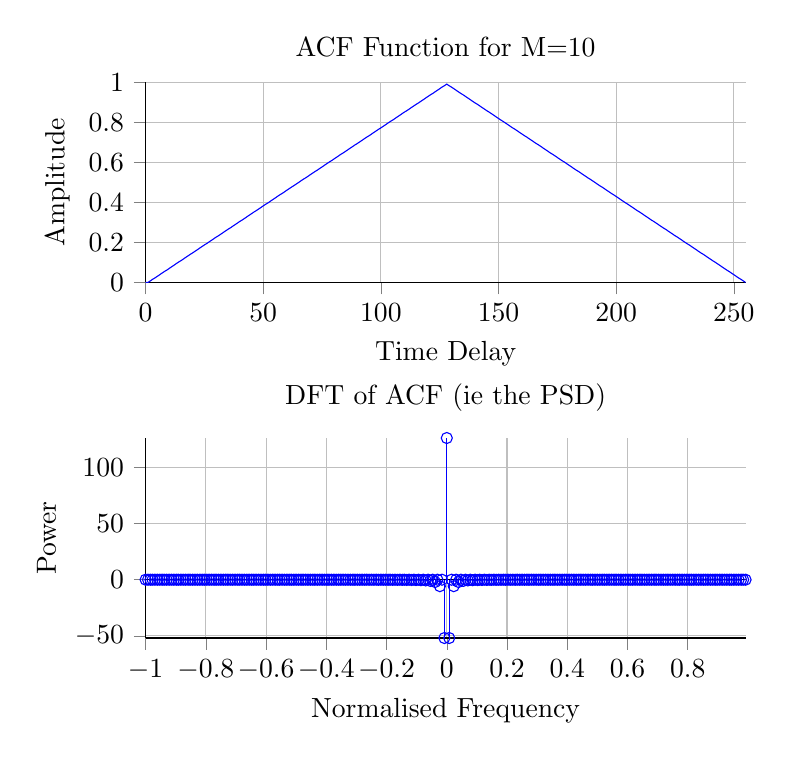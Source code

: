 % This file was created by matlab2tikz v0.4.7 (commit 6519689aa9dc12b7be17fdbac3b670671ea448dc) running on MATLAB 8.3.
% Copyright (c) 2008--2014, Nico Schlömer <nico.schloemer@gmail.com>
% All rights reserved.
% Minimal pgfplots version: 1.3
% 
% The latest updates can be retrieved from
%   http://www.mathworks.com/matlabcentral/fileexchange/22022-matlab2tikz
% where you can also make suggestions and rate matlab2tikz.
% 
\begin{tikzpicture}

\begin{axis}[%
width=3in,
height=1in,
scale only axis,
every outer y axis line/.append style={black},
every y tick label/.append style={font=\color{black}},
every outer x axis line/.append style={black},
every x tick label/.append style={font=\color{black}},
tick align = outside,
xmin=0,
xmax=255,
xlabel={Time Delay},
xmajorgrids,
ymin=0,
ymax=1,
ylabel={Amplitude},
ymajorgrids,
name=plot1,
title={ACF Function for M=10},
axis x line*=bottom,
axis y line*=left
]
\addplot [color=blue,solid,forget plot]
  table[row sep=crcr]{0	0\\
1	0\\
2	0.008\\
3	0.016\\
4	0.023\\
5	0.031\\
6	0.039\\
7	0.047\\
8	0.055\\
9	0.062\\
10	0.07\\
11	0.078\\
12	0.086\\
13	0.094\\
14	0.102\\
15	0.109\\
16	0.117\\
17	0.125\\
18	0.133\\
19	0.141\\
20	0.148\\
21	0.156\\
22	0.164\\
23	0.172\\
24	0.18\\
25	0.188\\
26	0.195\\
27	0.203\\
28	0.211\\
29	0.219\\
30	0.227\\
31	0.234\\
32	0.242\\
33	0.25\\
34	0.258\\
35	0.266\\
36	0.273\\
37	0.281\\
38	0.289\\
39	0.297\\
40	0.305\\
41	0.312\\
42	0.32\\
43	0.328\\
44	0.336\\
45	0.344\\
46	0.352\\
47	0.359\\
48	0.367\\
49	0.375\\
50	0.383\\
51	0.391\\
52	0.398\\
53	0.406\\
54	0.414\\
55	0.422\\
56	0.43\\
57	0.438\\
58	0.445\\
59	0.453\\
60	0.461\\
61	0.469\\
62	0.477\\
63	0.484\\
64	0.492\\
65	0.5\\
66	0.508\\
67	0.516\\
68	0.523\\
69	0.531\\
70	0.539\\
71	0.547\\
72	0.555\\
73	0.562\\
74	0.57\\
75	0.578\\
76	0.586\\
77	0.594\\
78	0.602\\
79	0.609\\
80	0.617\\
81	0.625\\
82	0.633\\
83	0.641\\
84	0.648\\
85	0.656\\
86	0.664\\
87	0.672\\
88	0.68\\
89	0.688\\
90	0.695\\
91	0.703\\
92	0.711\\
93	0.719\\
94	0.727\\
95	0.734\\
96	0.742\\
97	0.75\\
98	0.758\\
99	0.766\\
100	0.773\\
101	0.781\\
102	0.789\\
103	0.797\\
104	0.805\\
105	0.812\\
106	0.82\\
107	0.828\\
108	0.836\\
109	0.844\\
110	0.852\\
111	0.859\\
112	0.867\\
113	0.875\\
114	0.883\\
115	0.891\\
116	0.898\\
117	0.906\\
118	0.914\\
119	0.922\\
120	0.93\\
121	0.938\\
122	0.945\\
123	0.953\\
124	0.961\\
125	0.969\\
126	0.977\\
127	0.984\\
128	0.992\\
129	0.984\\
130	0.977\\
131	0.969\\
132	0.961\\
133	0.953\\
134	0.945\\
135	0.938\\
136	0.93\\
137	0.922\\
138	0.914\\
139	0.906\\
140	0.898\\
141	0.891\\
142	0.883\\
143	0.875\\
144	0.867\\
145	0.859\\
146	0.852\\
147	0.844\\
148	0.836\\
149	0.828\\
150	0.82\\
151	0.812\\
152	0.805\\
153	0.797\\
154	0.789\\
155	0.781\\
156	0.773\\
157	0.766\\
158	0.758\\
159	0.75\\
160	0.742\\
161	0.734\\
162	0.727\\
163	0.719\\
164	0.711\\
165	0.703\\
166	0.695\\
167	0.688\\
168	0.68\\
169	0.672\\
170	0.664\\
171	0.656\\
172	0.648\\
173	0.641\\
174	0.633\\
175	0.625\\
176	0.617\\
177	0.609\\
178	0.602\\
179	0.594\\
180	0.586\\
181	0.578\\
182	0.57\\
183	0.562\\
184	0.555\\
185	0.547\\
186	0.539\\
187	0.531\\
188	0.523\\
189	0.516\\
190	0.508\\
191	0.5\\
192	0.492\\
193	0.484\\
194	0.477\\
195	0.469\\
196	0.461\\
197	0.453\\
198	0.445\\
199	0.438\\
200	0.43\\
201	0.422\\
202	0.414\\
203	0.406\\
204	0.398\\
205	0.391\\
206	0.383\\
207	0.375\\
208	0.367\\
209	0.359\\
210	0.352\\
211	0.344\\
212	0.336\\
213	0.328\\
214	0.32\\
215	0.312\\
216	0.305\\
217	0.297\\
218	0.289\\
219	0.281\\
220	0.273\\
221	0.266\\
222	0.258\\
223	0.25\\
224	0.242\\
225	0.234\\
226	0.227\\
227	0.219\\
228	0.211\\
229	0.203\\
230	0.195\\
231	0.188\\
232	0.18\\
233	0.172\\
234	0.164\\
235	0.156\\
236	0.148\\
237	0.141\\
238	0.133\\
239	0.125\\
240	0.117\\
241	0.109\\
242	0.102\\
243	0.094\\
244	0.086\\
245	0.078\\
246	0.07\\
247	0.062\\
248	0.055\\
249	0.047\\
250	0.039\\
251	0.031\\
252	0.023\\
253	0.016\\
254	0.008\\
255	0\\
};
\end{axis}

\begin{axis}[%
width=3in,
height=1in,
scale only axis,
every outer y axis line/.append style={black},
every y tick label/.append style={font=\color{black}},
every outer x axis line/.append style={black},
every x tick label/.append style={font=\color{black}},
tick align = outside,
xmin=-1,
xmax=0.992,
xlabel={Normalised Frequency},
xmajorgrids,
ymin=-51.871,
ymax=126.008,
ylabel={Power},
ymajorgrids,
at=(plot1.below south west),
anchor=above north west,
title={DFT of ACF (ie the PSD)},
axis x line*=bottom,
axis y line*=left
]
\addplot[ycomb,color=blue,solid,mark=o,mark options={solid}] plot table[row sep=crcr] {-1	0.008\\
-0.992	-1.177e-06\\
-0.984	0.008\\
-0.977	-1.06e-05\\
-0.969	0.008\\
-0.961	-2.949e-05\\
-0.953	0.008\\
-0.945	-5.794e-05\\
-0.938	0.008\\
-0.93	-9.608e-05\\
-0.922	0.008\\
-0.914	-0.0\\
-0.906	0.008\\
-0.898	-0.0\\
-0.891	0.008\\
-0.883	-0.0\\
-0.875	0.008\\
-0.867	-0.0\\
-0.859	0.008\\
-0.852	-0.0\\
-0.844	0.008\\
-0.836	-0.001\\
-0.828	0.008\\
-0.82	-0.001\\
-0.812	0.008\\
-0.805	-0.001\\
-0.797	0.008\\
-0.789	-0.001\\
-0.781	0.008\\
-0.773	-0.001\\
-0.766	0.008\\
-0.758	-0.001\\
-0.75	0.008\\
-0.742	-0.001\\
-0.734	0.008\\
-0.727	-0.002\\
-0.719	0.008\\
-0.711	-0.002\\
-0.703	0.008\\
-0.695	-0.002\\
-0.688	0.008\\
-0.68	-0.002\\
-0.672	0.008\\
-0.664	-0.003\\
-0.656	0.008\\
-0.648	-0.003\\
-0.641	0.008\\
-0.633	-0.003\\
-0.625	0.008\\
-0.617	-0.004\\
-0.609	0.008\\
-0.602	-0.004\\
-0.594	0.008\\
-0.586	-0.005\\
-0.578	0.008\\
-0.57	-0.005\\
-0.562	0.008\\
-0.555	-0.006\\
-0.547	0.008\\
-0.539	-0.006\\
-0.531	0.008\\
-0.523	-0.007\\
-0.516	0.008\\
-0.508	-0.007\\
-0.5	0.008\\
-0.492	-0.008\\
-0.484	0.008\\
-0.477	-0.009\\
-0.469	0.008\\
-0.461	-0.01\\
-0.453	0.008\\
-0.445	-0.011\\
-0.438	0.008\\
-0.43	-0.012\\
-0.422	0.008\\
-0.414	-0.013\\
-0.406	0.008\\
-0.398	-0.015\\
-0.391	0.008\\
-0.383	-0.017\\
-0.375	0.008\\
-0.367	-0.018\\
-0.359	0.008\\
-0.352	-0.021\\
-0.344	0.008\\
-0.336	-0.023\\
-0.328	0.008\\
-0.32	-0.026\\
-0.312	0.008\\
-0.305	-0.029\\
-0.297	0.008\\
-0.289	-0.033\\
-0.281	0.008\\
-0.273	-0.037\\
-0.266	0.008\\
-0.258	-0.043\\
-0.25	0.008\\
-0.242	-0.049\\
-0.234	0.008\\
-0.227	-0.057\\
-0.219	0.008\\
-0.211	-0.066\\
-0.203	0.008\\
-0.195	-0.078\\
-0.188	0.008\\
-0.18	-0.093\\
-0.172	0.008\\
-0.164	-0.112\\
-0.156	0.008\\
-0.148	-0.139\\
-0.141	0.008\\
-0.133	-0.174\\
-0.125	0.008\\
-0.117	-0.225\\
-0.109	0.008\\
-0.102	-0.302\\
-0.094	0.008\\
-0.086	-0.424\\
-0.078	0.008\\
-0.07	-0.635\\
-0.062	0.008\\
-0.055	-1.053\\
-0.047	0.008\\
-0.039	-2.07\\
-0.031	0.008\\
-0.023	-5.759\\
-0.016	0.008\\
-0.008	-51.871\\
0	126.008\\
0.008	-51.871\\
0.016	0.008\\
0.023	-5.759\\
0.031	0.008\\
0.039	-2.07\\
0.047	0.008\\
0.055	-1.053\\
0.062	0.008\\
0.07	-0.635\\
0.078	0.008\\
0.086	-0.424\\
0.094	0.008\\
0.102	-0.302\\
0.109	0.008\\
0.117	-0.225\\
0.125	0.008\\
0.133	-0.174\\
0.141	0.008\\
0.148	-0.139\\
0.156	0.008\\
0.164	-0.112\\
0.172	0.008\\
0.18	-0.093\\
0.188	0.008\\
0.195	-0.078\\
0.203	0.008\\
0.211	-0.066\\
0.219	0.008\\
0.227	-0.057\\
0.234	0.008\\
0.242	-0.049\\
0.25	0.008\\
0.258	-0.043\\
0.266	0.008\\
0.273	-0.037\\
0.281	0.008\\
0.289	-0.033\\
0.297	0.008\\
0.305	-0.029\\
0.312	0.008\\
0.32	-0.026\\
0.328	0.008\\
0.336	-0.023\\
0.344	0.008\\
0.352	-0.021\\
0.359	0.008\\
0.367	-0.018\\
0.375	0.008\\
0.383	-0.017\\
0.391	0.008\\
0.398	-0.015\\
0.406	0.008\\
0.414	-0.013\\
0.422	0.008\\
0.43	-0.012\\
0.438	0.008\\
0.445	-0.011\\
0.453	0.008\\
0.461	-0.01\\
0.469	0.008\\
0.477	-0.009\\
0.484	0.008\\
0.492	-0.008\\
0.5	0.008\\
0.508	-0.007\\
0.516	0.008\\
0.523	-0.007\\
0.531	0.008\\
0.539	-0.006\\
0.547	0.008\\
0.555	-0.006\\
0.562	0.008\\
0.57	-0.005\\
0.578	0.008\\
0.586	-0.005\\
0.594	0.008\\
0.602	-0.004\\
0.609	0.008\\
0.617	-0.004\\
0.625	0.008\\
0.633	-0.003\\
0.641	0.008\\
0.648	-0.003\\
0.656	0.008\\
0.664	-0.003\\
0.672	0.008\\
0.68	-0.002\\
0.688	0.008\\
0.695	-0.002\\
0.703	0.008\\
0.711	-0.002\\
0.719	0.008\\
0.727	-0.002\\
0.734	0.008\\
0.742	-0.001\\
0.75	0.008\\
0.758	-0.001\\
0.766	0.008\\
0.773	-0.001\\
0.781	0.008\\
0.789	-0.001\\
0.797	0.008\\
0.805	-0.001\\
0.812	0.008\\
0.82	-0.001\\
0.828	0.008\\
0.836	-0.001\\
0.844	0.008\\
0.852	-0.0\\
0.859	0.008\\
0.867	-0.0\\
0.875	0.008\\
0.883	-0.0\\
0.891	0.008\\
0.898	-0.0\\
0.906	0.008\\
0.914	-0.0\\
0.922	0.008\\
0.93	-9.608e-05\\
0.938	0.008\\
0.945	-5.794e-05\\
0.953	0.008\\
0.961	-2.949e-05\\
0.969	0.008\\
0.977	-1.06e-05\\
0.984	0.008\\
0.992	-1.177e-06\\
};
\addplot [color=black,solid,forget plot]
  table[row sep=crcr]{-1	0\\
0.992	0\\
};
\end{axis}
\end{tikzpicture}%